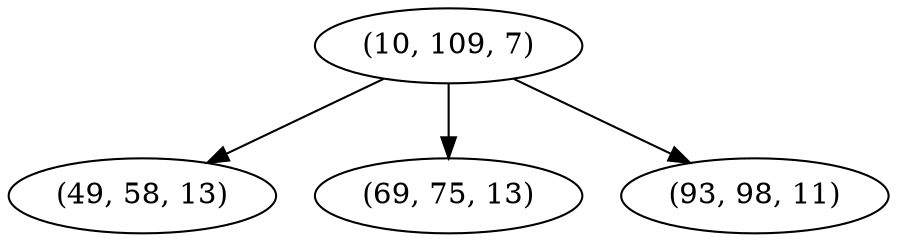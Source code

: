 digraph tree {
    "(10, 109, 7)";
    "(49, 58, 13)";
    "(69, 75, 13)";
    "(93, 98, 11)";
    "(10, 109, 7)" -> "(49, 58, 13)";
    "(10, 109, 7)" -> "(69, 75, 13)";
    "(10, 109, 7)" -> "(93, 98, 11)";
}
